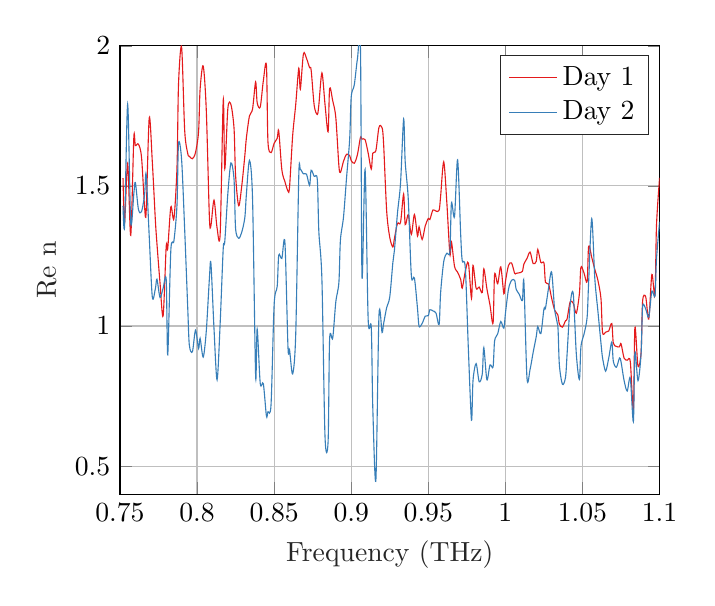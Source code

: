 % This file was created by matlab2tikz.
%
%The latest updates can be retrieved from
%  http://www.mathworks.com/matlabcentral/fileexchange/22022-matlab2tikz-matlab2tikz
%where you can also make suggestions and rate matlab2tikz.
%
\definecolor{mycolor1}{rgb}{0.894,0.102,0.11}%
\definecolor{mycolor2}{rgb}{0.216,0.494,0.722}%
\definecolor{mycolor3}{rgb}{0.302,0.686,0.29}%
\definecolor{mycolor4}{rgb}{0.596,0.306,0.639}%
\definecolor{mycolor5}{rgb}{1.0,0.498,0.0}%
\definecolor{mycolor6}{rgb}{1.0,1.0,0.2}%
\definecolor{mycolor7}{rgb}{0.651,0.337,0.157}%
\definecolor{mycolor8}{rgb}{0.969,0.506,0.749}%
%
\begin{tikzpicture}

\begin{axis}[%
xmin=0.75,
xmax=1.1,
xlabel style={font=\color{white!15!black}},
xlabel={Frequency (THz)},
ymin=0.4,
ymax=2,
ylabel style={font=\color{white!15!black}},
ylabel={Re n},
axis background/.style={fill=white},
xmajorgrids,
ymajorgrids,
legend style={legend cell align=left, align=left, draw=white!15!black}
]
\addplot [smooth, color=mycolor1]
  table[row sep=crcr]{%
0.752	1.528\\
0.753	1.367\\
0.755	1.581\\
0.757	1.324\\
0.759	1.672\\
0.76	1.644\\
0.762	1.649\\
0.764	1.602\\
0.766	1.423\\
0.767	1.408\\
0.769	1.743\\
0.771	1.585\\
0.773	1.375\\
0.774	1.294\\
0.776	1.153\\
0.778	1.036\\
0.78	1.284\\
0.781	1.277\\
0.783	1.425\\
0.785	1.383\\
0.787	1.566\\
0.788	1.865\\
0.79	1.995\\
0.792	1.697\\
0.794	1.615\\
0.795	1.606\\
0.797	1.597\\
0.799	1.619\\
0.801	1.694\\
0.802	1.846\\
0.804	1.928\\
0.806	1.77\\
0.808	1.39\\
0.809	1.358\\
0.811	1.449\\
0.813	1.35\\
0.815	1.329\\
0.817	1.807\\
0.818	1.561\\
0.82	1.777\\
0.822	1.79\\
0.824	1.705\\
0.825	1.538\\
0.827	1.429\\
0.829	1.5\\
0.831	1.608\\
0.832	1.671\\
0.834	1.75\\
0.836	1.774\\
0.838	1.871\\
0.839	1.797\\
0.841	1.782\\
0.843	1.875\\
0.845	1.931\\
0.846	1.657\\
0.848	1.619\\
0.85	1.652\\
0.852	1.67\\
0.853	1.696\\
0.855	1.558\\
0.857	1.515\\
0.859	1.481\\
0.86	1.496\\
0.862	1.678\\
0.864	1.79\\
0.866	1.92\\
0.867	1.845\\
0.869	1.971\\
0.871	1.955\\
0.873	1.922\\
0.874	1.914\\
0.876	1.787\\
0.878	1.755\\
0.879	1.789\\
0.881	1.903\\
0.883	1.791\\
0.885	1.693\\
0.886	1.848\\
0.888	1.804\\
0.89	1.744\\
0.892	1.572\\
0.893	1.548\\
0.895	1.588\\
0.897	1.613\\
0.899	1.608\\
0.9	1.59\\
0.902	1.581\\
0.904	1.611\\
0.906	1.673\\
0.907	1.667\\
0.909	1.665\\
0.911	1.617\\
0.913	1.56\\
0.914	1.617\\
0.916	1.626\\
0.918	1.709\\
0.92	1.708\\
0.921	1.651\\
0.923	1.41\\
0.925	1.316\\
0.927	1.282\\
0.928	1.312\\
0.93	1.366\\
0.932	1.37\\
0.934	1.471\\
0.935	1.362\\
0.937	1.397\\
0.939	1.327\\
0.941	1.398\\
0.943	1.321\\
0.944	1.354\\
0.946	1.309\\
0.948	1.357\\
0.95	1.384\\
0.951	1.38\\
0.953	1.414\\
0.955	1.41\\
0.957	1.413\\
0.958	1.464\\
0.96	1.586\\
0.962	1.442\\
0.964	1.256\\
0.965	1.301\\
0.967	1.213\\
0.969	1.192\\
0.971	1.166\\
0.972	1.135\\
0.974	1.195\\
0.976	1.225\\
0.978	1.099\\
0.979	1.216\\
0.981	1.135\\
0.983	1.139\\
0.985	1.12\\
0.986	1.204\\
0.988	1.133\\
0.99	1.075\\
0.992	1.011\\
0.993	1.184\\
0.995	1.151\\
0.997	1.211\\
0.999	1.115\\
1.0	1.158\\
1.002	1.216\\
1.004	1.225\\
1.006	1.188\\
1.007	1.188\\
1.009	1.19\\
1.011	1.195\\
1.012	1.221\\
1.014	1.241\\
1.016	1.264\\
1.018	1.223\\
1.02	1.231\\
1.021	1.273\\
1.023	1.227\\
1.025	1.225\\
1.026	1.156\\
1.028	1.15\\
1.03	1.099\\
1.032	1.056\\
1.034	1.04\\
1.035	1.007\\
1.037	0.996\\
1.039	1.019\\
1.04	1.025\\
1.042	1.086\\
1.044	1.081\\
1.046	1.046\\
1.048	1.116\\
1.049	1.21\\
1.051	1.189\\
1.053	1.158\\
1.054	1.285\\
1.056	1.245\\
1.058	1.202\\
1.06	1.163\\
1.062	1.097\\
1.063	0.977\\
1.065	0.978\\
1.067	0.982\\
1.069	1.009\\
1.07	0.939\\
1.072	0.927\\
1.074	0.926\\
1.075	0.937\\
1.077	0.885\\
1.079	0.878\\
1.081	0.873\\
1.083	0.703\\
1.084	0.995\\
1.086	0.857\\
1.088	0.905\\
1.089	1.089\\
1.091	1.104\\
1.093	1.025\\
1.095	1.184\\
1.097	1.11\\
1.098	1.359\\
1.1	1.529\\
};
\addlegendentry{Day 1}

\addplot [smooth, color=mycolor2]
  table[row sep=crcr]{%
0.752	1.429\\
0.753	1.357\\
0.755	1.791\\
0.757	1.369\\
0.759	1.472\\
0.76	1.512\\
0.762	1.416\\
0.764	1.408\\
0.766	1.47\\
0.767	1.541\\
0.769	1.319\\
0.771	1.103\\
0.773	1.134\\
0.774	1.167\\
0.776	1.102\\
0.778	1.135\\
0.78	1.166\\
0.781	0.897\\
0.783	1.27\\
0.785	1.304\\
0.787	1.432\\
0.788	1.652\\
0.79	1.593\\
0.792	1.342\\
0.794	1.06\\
0.795	0.932\\
0.797	0.908\\
0.799	0.985\\
0.801	0.92\\
0.802	0.956\\
0.804	0.889\\
0.806	0.982\\
0.808	1.168\\
0.809	1.224\\
0.811	0.991\\
0.813	0.808\\
0.815	1.01\\
0.817	1.278\\
0.818	1.302\\
0.82	1.474\\
0.822	1.582\\
0.824	1.523\\
0.825	1.348\\
0.827	1.313\\
0.829	1.335\\
0.831	1.387\\
0.832	1.469\\
0.834	1.591\\
0.836	1.454\\
0.838	0.821\\
0.839	0.989\\
0.841	0.795\\
0.843	0.794\\
0.845	0.679\\
0.846	0.694\\
0.848	0.72\\
0.85	1.076\\
0.852	1.142\\
0.853	1.253\\
0.855	1.241\\
0.857	1.298\\
0.859	0.922\\
0.86	0.915\\
0.862	0.829\\
0.864	0.969\\
0.866	1.538\\
0.867	1.559\\
0.869	1.543\\
0.871	1.542\\
0.873	1.502\\
0.874	1.556\\
0.876	1.534\\
0.878	1.523\\
0.879	1.337\\
0.881	1.165\\
0.883	0.606\\
0.885	0.587\\
0.886	0.954\\
0.888	0.957\\
0.89	1.086\\
0.892	1.155\\
0.893	1.307\\
0.895	1.389\\
0.897	1.531\\
0.899	1.667\\
0.9	1.818\\
0.902	1.861\\
0.904	1.952\\
0.906	1.99\\
0.907	1.174\\
0.909	1.559\\
0.911	1.022\\
0.913	0.996\\
0.914	0.707\\
0.916	0.451\\
0.918	1.038\\
0.92	0.977\\
0.921	1.008\\
0.923	1.066\\
0.925	1.104\\
0.927	1.226\\
0.928	1.269\\
0.93	1.403\\
0.932	1.511\\
0.934	1.739\\
0.935	1.587\\
0.937	1.453\\
0.939	1.18\\
0.941	1.171\\
0.943	1.062\\
0.944	0.999\\
0.946	1.009\\
0.948	1.035\\
0.95	1.037\\
0.951	1.058\\
0.953	1.054\\
0.955	1.046\\
0.957	1.005\\
0.958	1.12\\
0.96	1.23\\
0.962	1.26\\
0.964	1.265\\
0.965	1.439\\
0.967	1.391\\
0.969	1.593\\
0.971	1.326\\
0.972	1.233\\
0.974	1.207\\
0.976	0.915\\
0.978	0.664\\
0.979	0.806\\
0.981	0.866\\
0.983	0.801\\
0.985	0.829\\
0.986	0.923\\
0.988	0.808\\
0.99	0.861\\
0.992	0.854\\
0.993	0.947\\
0.995	0.972\\
0.997	1.016\\
0.999	0.992\\
1.0	1.044\\
1.002	1.131\\
1.004	1.163\\
1.006	1.163\\
1.007	1.131\\
1.009	1.113\\
1.011	1.091\\
1.012	1.157\\
1.014	0.814\\
1.016	0.845\\
1.018	0.906\\
1.02	0.962\\
1.021	0.998\\
1.023	0.973\\
1.025	1.061\\
1.026	1.064\\
1.028	1.136\\
1.03	1.192\\
1.032	1.054\\
1.034	1.001\\
1.035	0.861\\
1.037	0.792\\
1.039	0.817\\
1.04	0.899\\
1.042	1.076\\
1.044	1.115\\
1.046	0.9\\
1.048	0.809\\
1.049	0.927\\
1.051	0.971\\
1.053	1.031\\
1.054	1.158\\
1.056	1.383\\
1.058	1.169\\
1.06	1.053\\
1.062	0.938\\
1.063	0.887\\
1.065	0.839\\
1.067	0.885\\
1.069	0.943\\
1.07	0.874\\
1.072	0.853\\
1.074	0.886\\
1.075	0.872\\
1.077	0.805\\
1.079	0.768\\
1.081	0.814\\
1.083	0.659\\
1.084	0.905\\
1.086	0.805\\
1.088	0.901\\
1.089	1.069\\
1.091	1.061\\
1.093	1.032\\
1.095	1.125\\
1.097	1.107\\
1.098	1.239\\
1.1	1.372\\
};
\addlegendentry{Day 2}

\end{axis}
\end{tikzpicture}%
